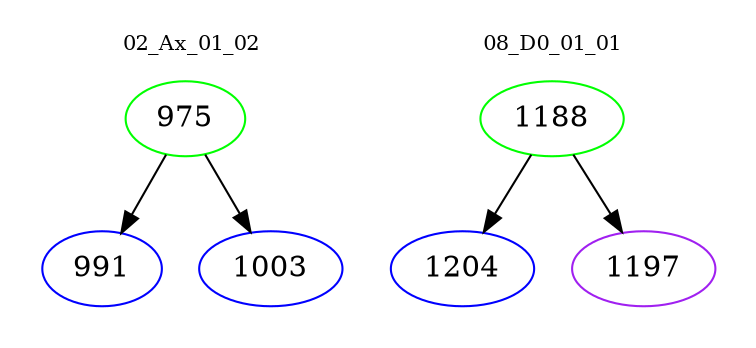 digraph{
subgraph cluster_0 {
color = white
label = "02_Ax_01_02";
fontsize=10;
T0_975 [label="975", color="green"]
T0_975 -> T0_991 [color="black"]
T0_991 [label="991", color="blue"]
T0_975 -> T0_1003 [color="black"]
T0_1003 [label="1003", color="blue"]
}
subgraph cluster_1 {
color = white
label = "08_D0_01_01";
fontsize=10;
T1_1188 [label="1188", color="green"]
T1_1188 -> T1_1204 [color="black"]
T1_1204 [label="1204", color="blue"]
T1_1188 -> T1_1197 [color="black"]
T1_1197 [label="1197", color="purple"]
}
}
